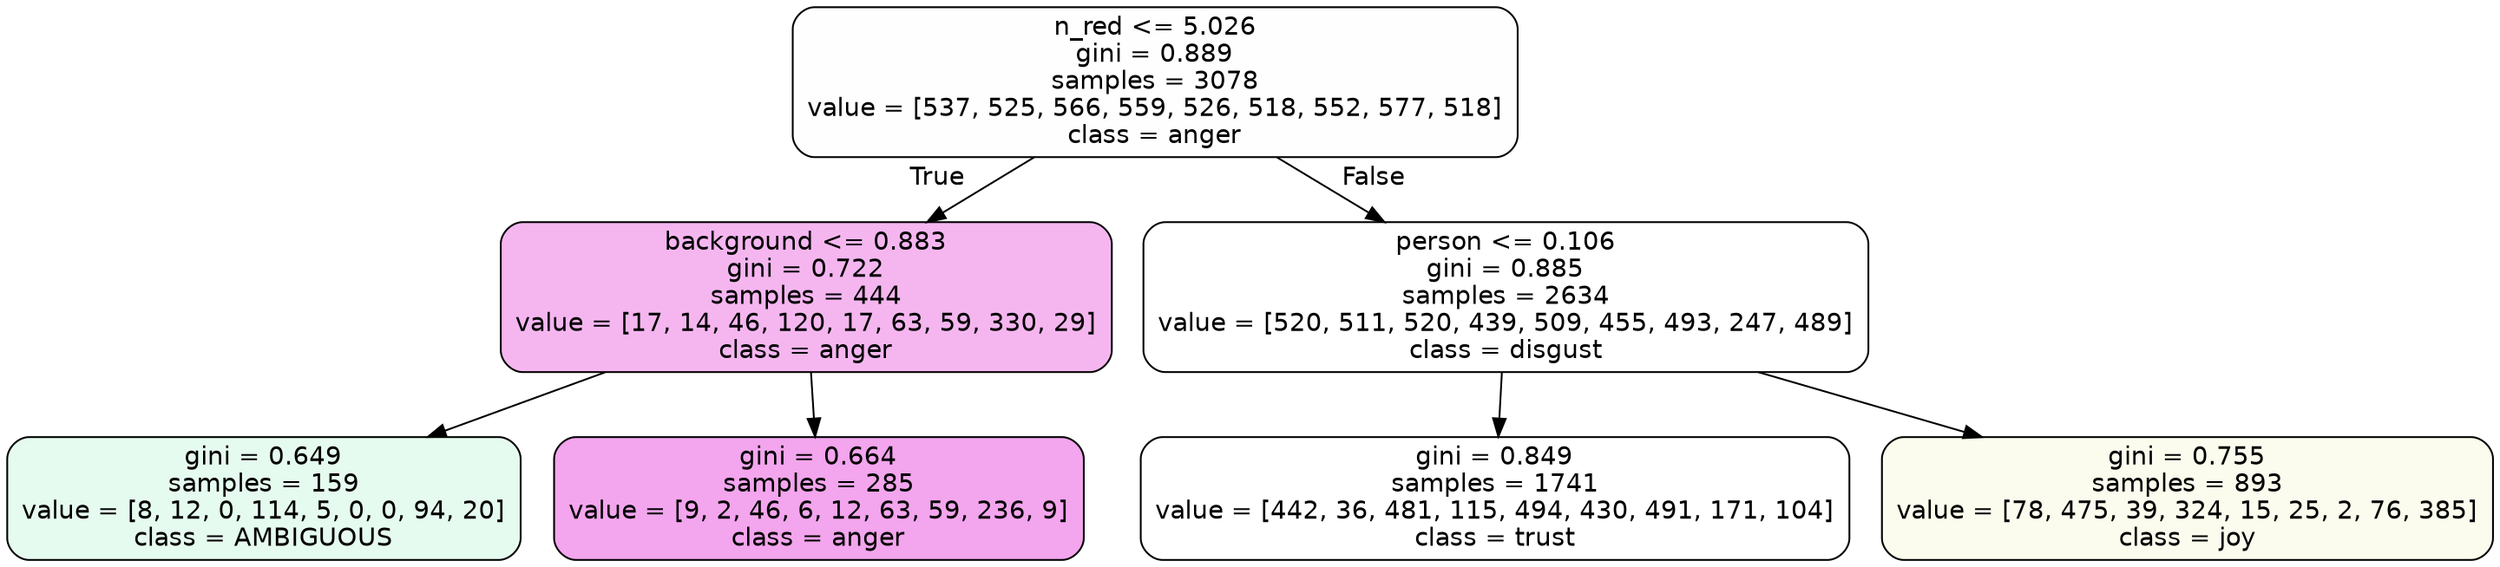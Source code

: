 digraph Tree {
node [shape=box, style="filled, rounded", color="black", fontname=helvetica] ;
edge [fontname=helvetica] ;
0 [label="n_red <= 5.026\ngini = 0.889\nsamples = 3078\nvalue = [537, 525, 566, 559, 526, 518, 552, 577, 518]\nclass = anger", fillcolor="#e539d701"] ;
1 [label="background <= 0.883\ngini = 0.722\nsamples = 444\nvalue = [17, 14, 46, 120, 17, 63, 59, 330, 29]\nclass = anger", fillcolor="#e539d75d"] ;
0 -> 1 [labeldistance=2.5, labelangle=45, headlabel="True"] ;
2 [label="gini = 0.649\nsamples = 159\nvalue = [8, 12, 0, 114, 5, 0, 0, 94, 20]\nclass = AMBIGUOUS", fillcolor="#39e58120"] ;
1 -> 2 ;
3 [label="gini = 0.664\nsamples = 285\nvalue = [9, 2, 46, 6, 12, 63, 59, 236, 9]\nclass = anger", fillcolor="#e539d774"] ;
1 -> 3 ;
4 [label="person <= 0.106\ngini = 0.885\nsamples = 2634\nvalue = [520, 511, 520, 439, 509, 455, 493, 247, 489]\nclass = disgust", fillcolor="#e5813900"] ;
0 -> 4 [labeldistance=2.5, labelangle=-45, headlabel="False"] ;
5 [label="gini = 0.849\nsamples = 1741\nvalue = [442, 36, 481, 115, 494, 430, 491, 171, 104]\nclass = trust", fillcolor="#39d7e500"] ;
4 -> 5 ;
6 [label="gini = 0.755\nsamples = 893\nvalue = [78, 475, 39, 324, 15, 25, 2, 76, 385]\nclass = joy", fillcolor="#d7e53916"] ;
4 -> 6 ;
}